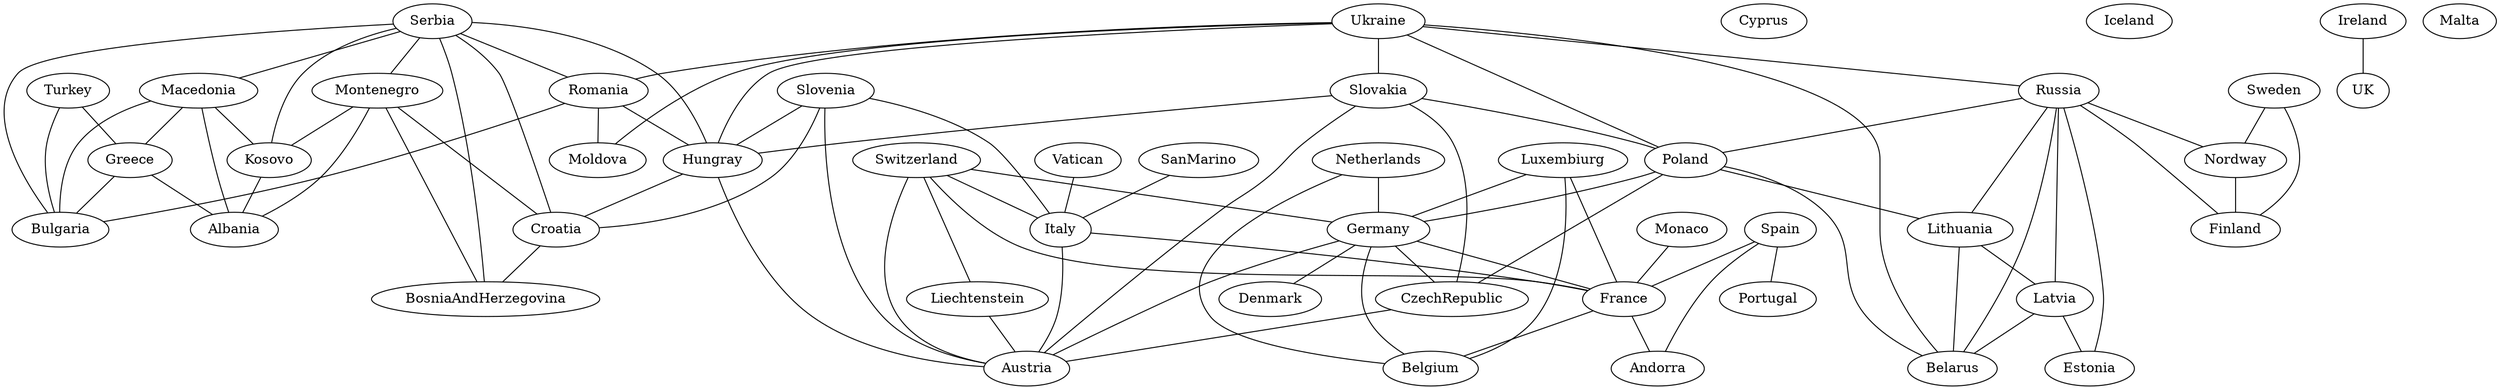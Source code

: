 /* Created by igraph 0.9.1 */
graph {
  0 [
    label=Albania
  ];
  1 [
    label=Andorra
  ];
  2 [
    label=Austria
  ];
  3 [
    label=Belarus
  ];
  4 [
    label=Belgium
  ];
  5 [
    label=BosniaAndHerzegovina
  ];
  6 [
    label=Bulgaria
  ];
  7 [
    label=Croatia
  ];
  8 [
    label=CzechRepublic
  ];
  9 [
    label=Denmark
  ];
  10 [
    label=Estonia
  ];
  11 [
    label=Finland
  ];
  12 [
    label=France
  ];
  13 [
    label=Germany
  ];
  14 [
    label=Greece
  ];
  15 [
    label=Hungray
  ];
  16 [
    label=Italy
  ];
  17 [
    label=Kosovo
  ];
  18 [
    label=Latvia
  ];
  19 [
    label=Liechtenstein
  ];
  20 [
    label=Lithuania
  ];
  21 [
    label=Luxembiurg
  ];
  22 [
    label=Macedonia
  ];
  23 [
    label=Moldova
  ];
  24 [
    label=Monaco
  ];
  25 [
    label=Montenegro
  ];
  26 [
    label=Netherlands
  ];
  27 [
    label=Nordway
  ];
  28 [
    label=Poland
  ];
  29 [
    label=Portugal
  ];
  30 [
    label=Romania
  ];
  31 [
    label=Russia
  ];
  32 [
    label=SanMarino
  ];
  33 [
    label=Serbia
  ];
  34 [
    label=Slovakia
  ];
  35 [
    label=Slovenia
  ];
  36 [
    label=Spain
  ];
  37 [
    label=Sweden
  ];
  38 [
    label=Switzerland
  ];
  39 [
    label=Turkey
  ];
  40 [
    label=Ukraine
  ];
  41 [
    label=Vatican
  ];
  42 [
    label=Cyprus
  ];
  43 [
    label=Iceland
  ];
  44 [
    label=UK
  ];
  45 [
    label=Ireland
  ];
  46 [
    label=Malta
  ];

  8 -- 2;
  13 -- 2;
  15 -- 2;
  19 -- 2;
  34 -- 2;
  35 -- 2;
  38 -- 2;
  14 -- 0;
  22 -- 0;
  12 -- 1;
  36 -- 1;
  18 -- 3;
  20 -- 3;
  28 -- 3;
  31 -- 3;
  40 -- 3;
  12 -- 4;
  13 -- 4;
  21 -- 4;
  26 -- 4;
  14 -- 6;
  22 -- 6;
  30 -- 6;
  39 -- 6;
  22 -- 14;
  15 -- 7;
  30 -- 15;
  34 -- 15;
  35 -- 15;
  40 -- 15;
  13 -- 8;
  13 -- 9;
  13 -- 12;
  21 -- 13;
  26 -- 13;
  28 -- 13;
  38 -- 13;
  39 -- 14;
  36 -- 12;
  36 -- 29;
  18 -- 10;
  20 -- 18;
  31 -- 18;
  28 -- 20;
  31 -- 20;
  38 -- 19;
  21 -- 12;
  30 -- 23;
  40 -- 23;
  37 -- 27;
  31 -- 27;
  28 -- 8;
  31 -- 28;
  34 -- 28;
  40 -- 28;
  40 -- 30;
  40 -- 34;
  34 -- 8;
  35 -- 7;
  40 -- 31;
  38 -- 12;
  7 -- 5;
  31 -- 10;
  25 -- 17;
  17 -- 0;
  22 -- 17;
  33 -- 17;
  25 -- 7;
  25 -- 5;
  33 -- 25;
  25 -- 0;
  33 -- 15;
  33 -- 30;
  33 -- 6;
  33 -- 22;
  33 -- 5;
  33 -- 7;
  41 -- 16;
  16 -- 12;
  32 -- 16;
  35 -- 16;
  38 -- 16;
  24 -- 12;
  27 -- 11;
  37 -- 11;
  31 -- 11;
  16 -- 2;
  45 -- 44;
}
